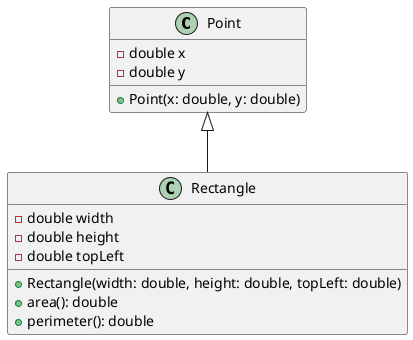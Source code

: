 @startuml
class Point {
  - double x
  - double y
  + Point(x: double, y: double)
}

class Rectangle {
  - double width
  - double height
  - double topLeft
  + Rectangle(width: double, height: double, topLeft: double)
  + area(): double
  + perimeter(): double
}
Point <|-- Rectangle
@enduml